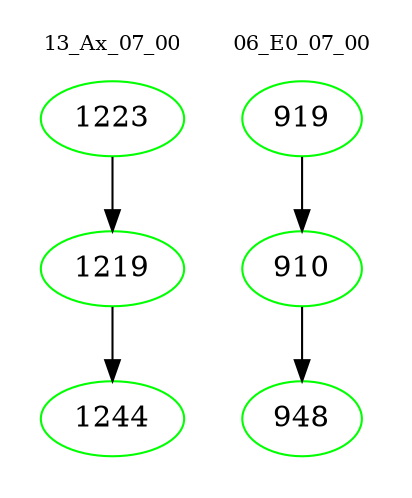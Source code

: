 digraph{
subgraph cluster_0 {
color = white
label = "13_Ax_07_00";
fontsize=10;
T0_1223 [label="1223", color="green"]
T0_1223 -> T0_1219 [color="black"]
T0_1219 [label="1219", color="green"]
T0_1219 -> T0_1244 [color="black"]
T0_1244 [label="1244", color="green"]
}
subgraph cluster_1 {
color = white
label = "06_E0_07_00";
fontsize=10;
T1_919 [label="919", color="green"]
T1_919 -> T1_910 [color="black"]
T1_910 [label="910", color="green"]
T1_910 -> T1_948 [color="black"]
T1_948 [label="948", color="green"]
}
}
